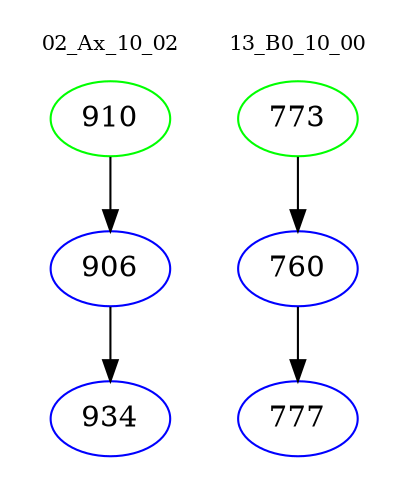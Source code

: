 digraph{
subgraph cluster_0 {
color = white
label = "02_Ax_10_02";
fontsize=10;
T0_910 [label="910", color="green"]
T0_910 -> T0_906 [color="black"]
T0_906 [label="906", color="blue"]
T0_906 -> T0_934 [color="black"]
T0_934 [label="934", color="blue"]
}
subgraph cluster_1 {
color = white
label = "13_B0_10_00";
fontsize=10;
T1_773 [label="773", color="green"]
T1_773 -> T1_760 [color="black"]
T1_760 [label="760", color="blue"]
T1_760 -> T1_777 [color="black"]
T1_777 [label="777", color="blue"]
}
}
